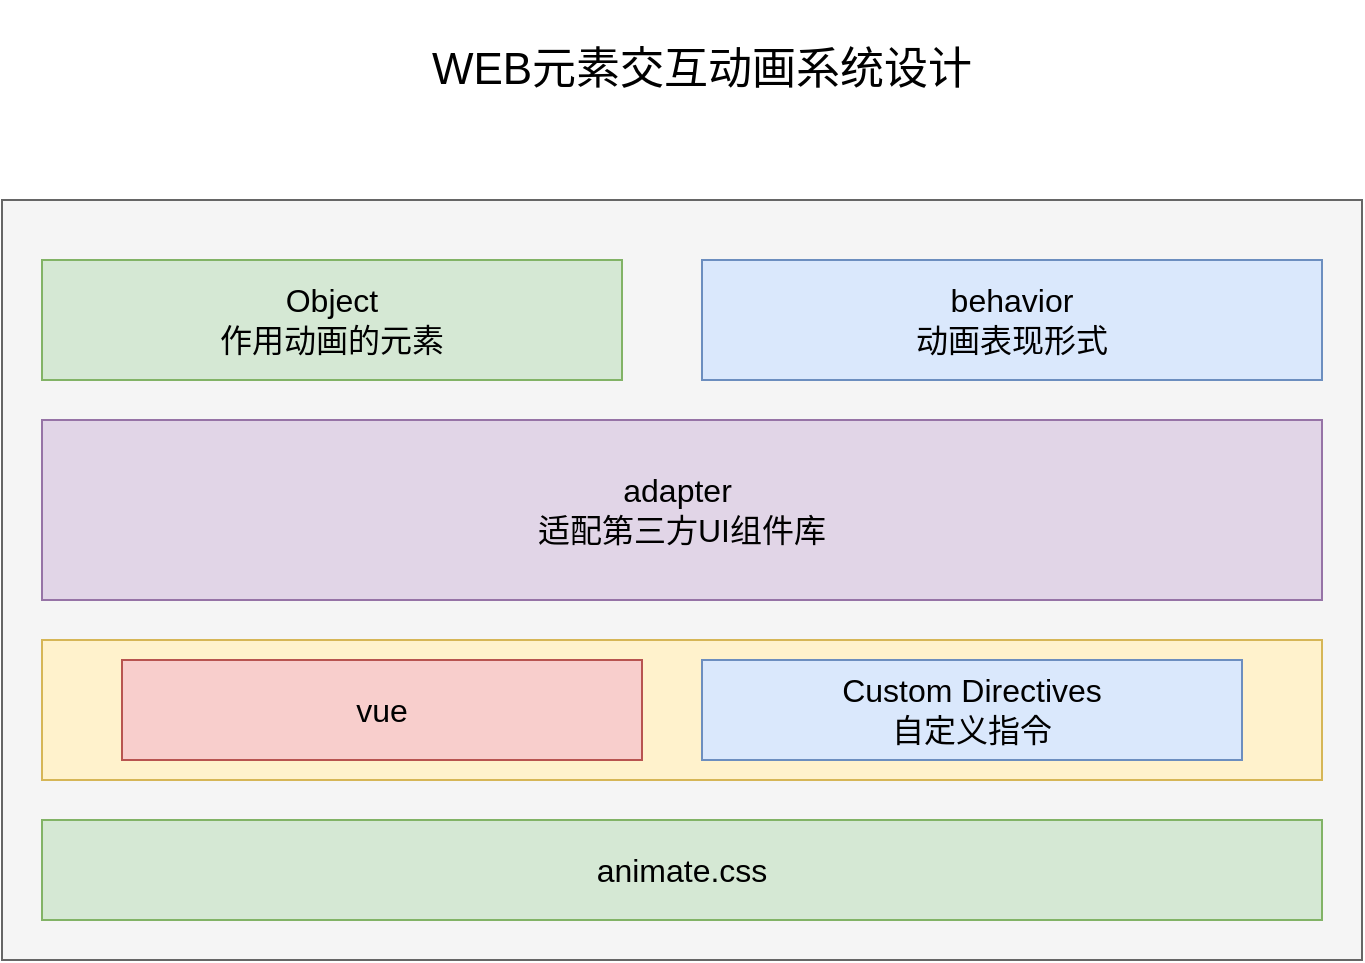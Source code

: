 <mxfile version="14.1.8" type="github">
  <diagram id="6jLpbE4ZbHyYhA1-_Lg1" name="Page-1">
    <mxGraphModel dx="582" dy="1602" grid="1" gridSize="10" guides="1" tooltips="1" connect="1" arrows="1" fold="1" page="1" pageScale="1" pageWidth="827" pageHeight="1169" math="0" shadow="0">
      <root>
        <mxCell id="0" />
        <mxCell id="1" parent="0" />
        <mxCell id="ESVv2EAXzNbeV4ChciWU-7" value="" style="rounded=0;whiteSpace=wrap;html=1;fillColor=#f5f5f5;strokeColor=#666666;fontColor=#333333;" vertex="1" parent="1">
          <mxGeometry x="40" y="160" width="680" height="380" as="geometry" />
        </mxCell>
        <mxCell id="ESVv2EAXzNbeV4ChciWU-2" value="" style="rounded=0;whiteSpace=wrap;html=1;fillColor=#fff2cc;strokeColor=#d6b656;" vertex="1" parent="1">
          <mxGeometry x="60" y="380" width="640" height="70" as="geometry" />
        </mxCell>
        <mxCell id="ESVv2EAXzNbeV4ChciWU-3" value="&lt;font style=&quot;font-size: 16px&quot;&gt;Custom Directives&lt;br&gt;自定义指令&lt;/font&gt;" style="rounded=0;whiteSpace=wrap;html=1;fillColor=#dae8fc;strokeColor=#6c8ebf;" vertex="1" parent="1">
          <mxGeometry x="390" y="390" width="270" height="50" as="geometry" />
        </mxCell>
        <mxCell id="ESVv2EAXzNbeV4ChciWU-4" value="&lt;font style=&quot;font-size: 16px&quot;&gt;vue&lt;/font&gt;" style="rounded=0;whiteSpace=wrap;html=1;fillColor=#f8cecc;strokeColor=#b85450;" vertex="1" parent="1">
          <mxGeometry x="100" y="390" width="260" height="50" as="geometry" />
        </mxCell>
        <mxCell id="ESVv2EAXzNbeV4ChciWU-5" value="&lt;font style=&quot;font-size: 16px&quot;&gt;animate.css&lt;/font&gt;" style="rounded=0;whiteSpace=wrap;html=1;fillColor=#d5e8d4;strokeColor=#82b366;" vertex="1" parent="1">
          <mxGeometry x="60" y="470" width="640" height="50" as="geometry" />
        </mxCell>
        <mxCell id="ESVv2EAXzNbeV4ChciWU-9" value="&lt;font style=&quot;font-size: 22px&quot;&gt;WEB元素交互动画系统设计&lt;/font&gt;" style="text;html=1;strokeColor=none;fillColor=none;align=center;verticalAlign=middle;whiteSpace=wrap;rounded=0;" vertex="1" parent="1">
          <mxGeometry x="220" y="60" width="340" height="70" as="geometry" />
        </mxCell>
        <mxCell id="ESVv2EAXzNbeV4ChciWU-10" value="&lt;font style=&quot;font-size: 16px&quot;&gt;Object&lt;br&gt;作用动画的元素&lt;/font&gt;" style="rounded=0;whiteSpace=wrap;html=1;fillColor=#d5e8d4;strokeColor=#82b366;" vertex="1" parent="1">
          <mxGeometry x="60" y="190" width="290" height="60" as="geometry" />
        </mxCell>
        <mxCell id="ESVv2EAXzNbeV4ChciWU-11" value="&lt;font style=&quot;font-size: 16px&quot;&gt;behavior&lt;br&gt;动画表现形式&lt;/font&gt;" style="rounded=0;whiteSpace=wrap;html=1;fillColor=#dae8fc;strokeColor=#6c8ebf;" vertex="1" parent="1">
          <mxGeometry x="390" y="190" width="310" height="60" as="geometry" />
        </mxCell>
        <mxCell id="ESVv2EAXzNbeV4ChciWU-20" value="&lt;font style=&quot;font-size: 16px&quot;&gt;adapter&amp;nbsp;&lt;br&gt;适配第三方UI组件库&lt;/font&gt;" style="rounded=0;whiteSpace=wrap;html=1;fillColor=#e1d5e7;strokeColor=#9673a6;" vertex="1" parent="1">
          <mxGeometry x="60" y="270" width="640" height="90" as="geometry" />
        </mxCell>
      </root>
    </mxGraphModel>
  </diagram>
</mxfile>
